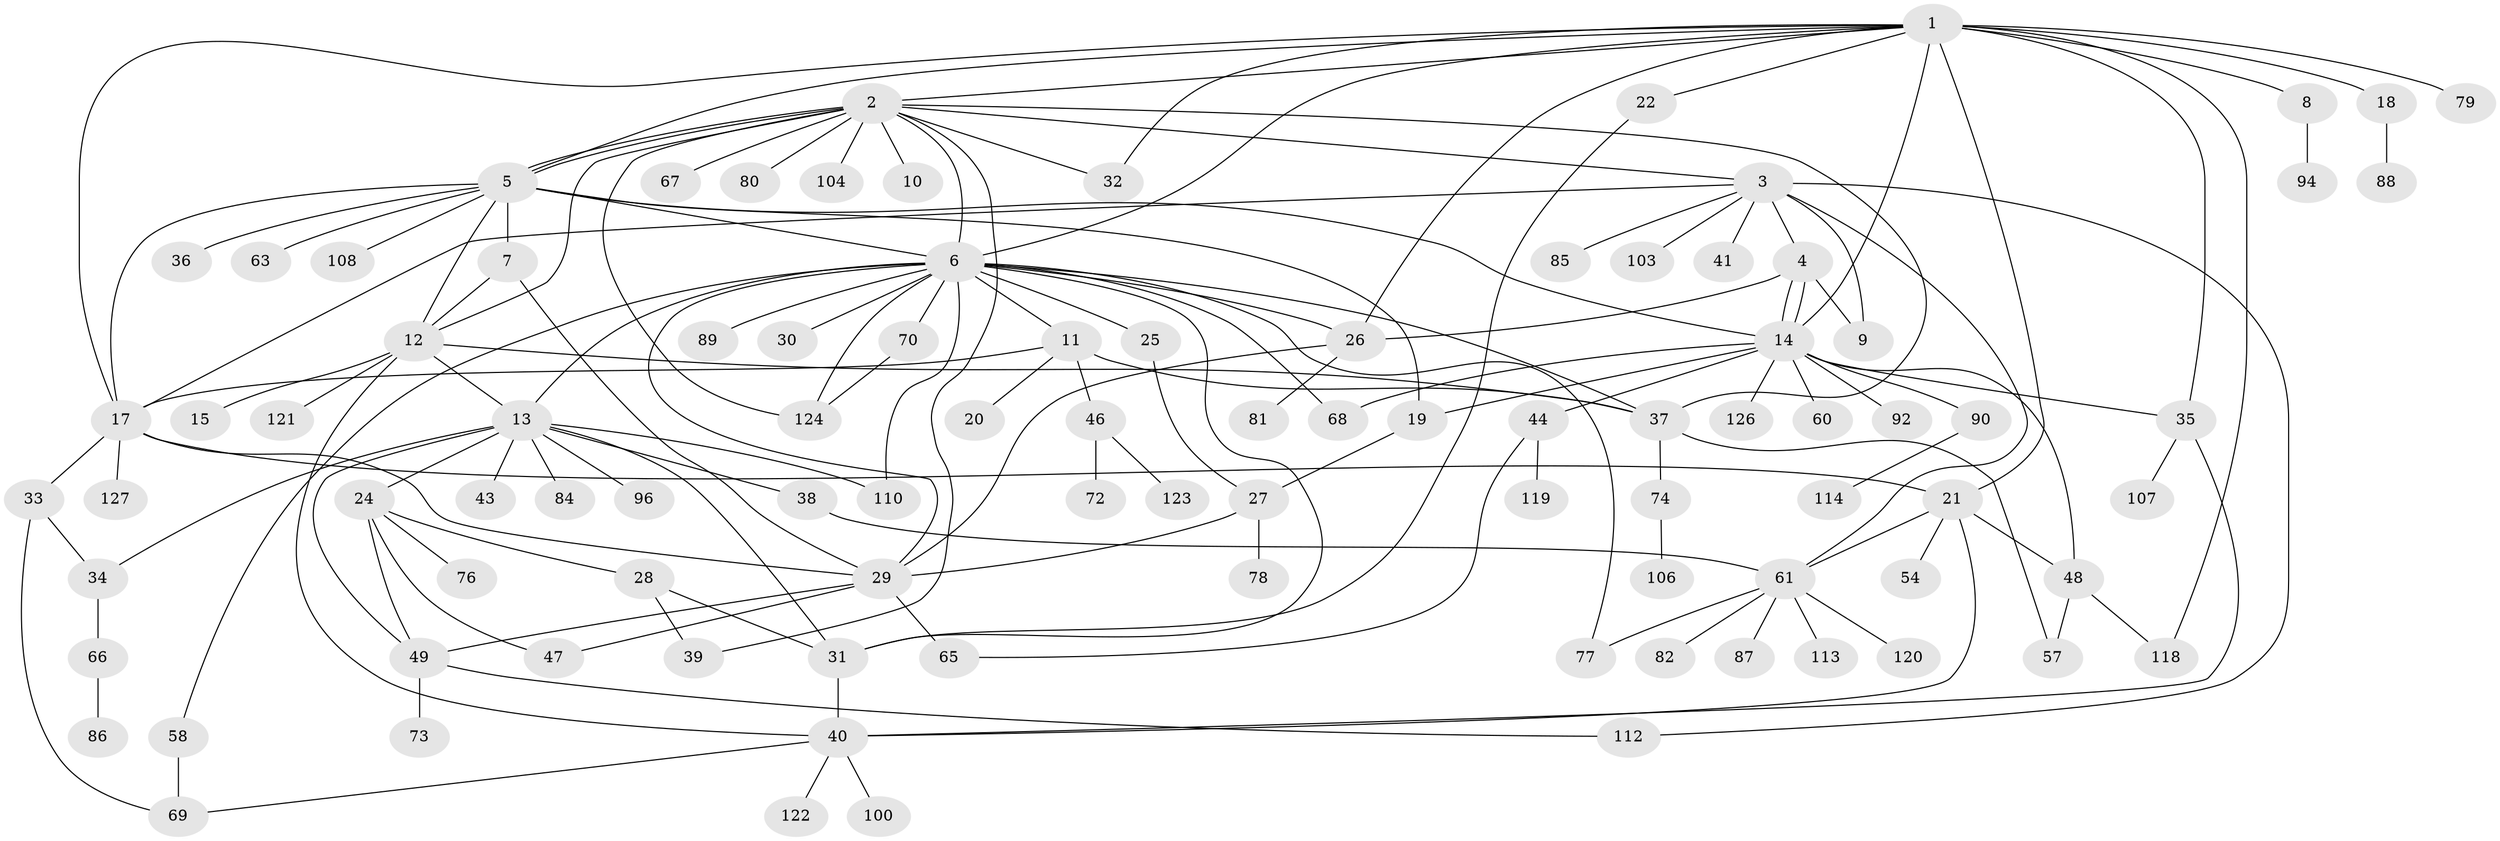 // original degree distribution, {15: 0.0078125, 14: 0.015625, 10: 0.0078125, 5: 0.046875, 13: 0.015625, 3: 0.125, 2: 0.25, 1: 0.40625, 8: 0.015625, 12: 0.0078125, 7: 0.0234375, 6: 0.0234375, 4: 0.0546875}
// Generated by graph-tools (version 1.1) at 2025/41/03/06/25 10:41:47]
// undirected, 96 vertices, 148 edges
graph export_dot {
graph [start="1"]
  node [color=gray90,style=filled];
  1 [super="+56"];
  2 [super="+59"];
  3 [super="+101"];
  4;
  5 [super="+115"];
  6 [super="+16"];
  7;
  8 [super="+95"];
  9 [super="+23"];
  10;
  11;
  12 [super="+116"];
  13 [super="+111"];
  14 [super="+109"];
  15;
  17 [super="+51"];
  18;
  19 [super="+64"];
  20;
  21 [super="+128"];
  22;
  24;
  25;
  26 [super="+45"];
  27 [super="+71"];
  28 [super="+105"];
  29 [super="+99"];
  30;
  31 [super="+75"];
  32;
  33 [super="+52"];
  34 [super="+42"];
  35 [super="+97"];
  36;
  37 [super="+55"];
  38;
  39 [super="+50"];
  40 [super="+91"];
  41;
  43;
  44 [super="+93"];
  46 [super="+62"];
  47 [super="+53"];
  48 [super="+125"];
  49 [super="+83"];
  54;
  57;
  58;
  60;
  61 [super="+98"];
  63;
  65;
  66;
  67;
  68;
  69;
  70;
  72;
  73;
  74;
  76;
  77;
  78;
  79;
  80;
  81;
  82;
  84;
  85;
  86;
  87;
  88;
  89;
  90 [super="+102"];
  92;
  94;
  96;
  100;
  103;
  104;
  106;
  107;
  108;
  110 [super="+117"];
  112;
  113;
  114;
  118;
  119;
  120;
  121;
  122;
  123;
  124;
  126;
  127;
  1 -- 2;
  1 -- 5;
  1 -- 6;
  1 -- 8;
  1 -- 14;
  1 -- 17;
  1 -- 18;
  1 -- 22;
  1 -- 32;
  1 -- 35;
  1 -- 79;
  1 -- 118;
  1 -- 21;
  1 -- 26;
  2 -- 3;
  2 -- 5;
  2 -- 5;
  2 -- 6;
  2 -- 10;
  2 -- 12;
  2 -- 32;
  2 -- 39;
  2 -- 67;
  2 -- 80;
  2 -- 104;
  2 -- 124;
  2 -- 37;
  3 -- 4;
  3 -- 17;
  3 -- 41;
  3 -- 85;
  3 -- 103;
  3 -- 112;
  3 -- 61;
  3 -- 9 [weight=2];
  4 -- 9;
  4 -- 14;
  4 -- 14;
  4 -- 26;
  5 -- 6 [weight=2];
  5 -- 7;
  5 -- 12;
  5 -- 17;
  5 -- 36;
  5 -- 63 [weight=2];
  5 -- 108;
  5 -- 14;
  5 -- 19;
  6 -- 11;
  6 -- 13;
  6 -- 25;
  6 -- 26;
  6 -- 31;
  6 -- 58;
  6 -- 70;
  6 -- 77;
  6 -- 124;
  6 -- 68;
  6 -- 89;
  6 -- 29;
  6 -- 30;
  6 -- 37;
  6 -- 110;
  7 -- 12;
  7 -- 29;
  8 -- 94;
  11 -- 20;
  11 -- 37;
  11 -- 46;
  11 -- 17;
  12 -- 15;
  12 -- 40;
  12 -- 121;
  12 -- 13;
  12 -- 37;
  13 -- 24;
  13 -- 34;
  13 -- 38;
  13 -- 43;
  13 -- 49;
  13 -- 84;
  13 -- 96;
  13 -- 110;
  13 -- 31;
  14 -- 19;
  14 -- 35;
  14 -- 44;
  14 -- 48;
  14 -- 60;
  14 -- 68;
  14 -- 90;
  14 -- 92;
  14 -- 126;
  17 -- 21;
  17 -- 33;
  17 -- 127;
  17 -- 29;
  18 -- 88;
  19 -- 27;
  21 -- 40;
  21 -- 54;
  21 -- 61;
  21 -- 48;
  22 -- 31;
  24 -- 28;
  24 -- 47;
  24 -- 76;
  24 -- 49;
  25 -- 27;
  26 -- 29;
  26 -- 81;
  27 -- 29;
  27 -- 78;
  28 -- 31;
  28 -- 39;
  29 -- 47;
  29 -- 65;
  29 -- 49;
  31 -- 40;
  33 -- 34;
  33 -- 69;
  34 -- 66;
  35 -- 40;
  35 -- 107;
  37 -- 57;
  37 -- 74;
  38 -- 61;
  40 -- 69;
  40 -- 100;
  40 -- 122;
  44 -- 65;
  44 -- 119;
  46 -- 72;
  46 -- 123;
  48 -- 57;
  48 -- 118;
  49 -- 73;
  49 -- 112;
  58 -- 69;
  61 -- 82;
  61 -- 87;
  61 -- 113;
  61 -- 120;
  61 -- 77;
  66 -- 86;
  70 -- 124;
  74 -- 106;
  90 -- 114;
}
